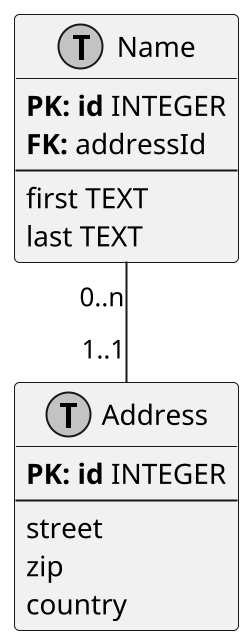 @startuml

skinparam monochrome true
skinparam linetype ortho
scale 2

!define table(x) class x << (T,#FFAAAA) >>
!define view(x) class x << (V,#FFAAAA) >>
!define ent(x) class x << (E,#FFAAAA) >>

!define primary_key(x) <b>PK: x</b>
!define foreign_key(x,reference) <b>FK: </b>x
hide methods
hide stereotypes

table(Name) {
    primary_key(id) INTEGER
    foreign_key(addressId, Address.id)
    ---
    first TEXT
    last TEXT
}

table(Address) {
    primary_key(id) INTEGER
    ---
    street
    zip
    country
}

Name "0..n" -- "1..1" Address

@enduml